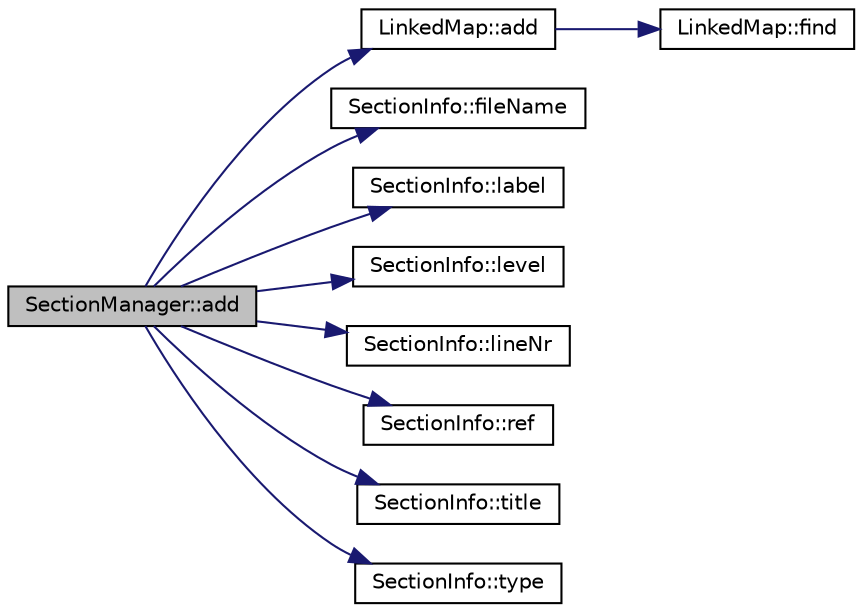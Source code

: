 digraph "SectionManager::add"
{
 // LATEX_PDF_SIZE
  edge [fontname="Helvetica",fontsize="10",labelfontname="Helvetica",labelfontsize="10"];
  node [fontname="Helvetica",fontsize="10",shape=record];
  rankdir="LR";
  Node1 [label="SectionManager::add",height=0.2,width=0.4,color="black", fillcolor="grey75", style="filled", fontcolor="black",tooltip=" "];
  Node1 -> Node2 [color="midnightblue",fontsize="10",style="solid"];
  Node2 [label="LinkedMap::add",height=0.2,width=0.4,color="black", fillcolor="white", style="filled",URL="$classLinkedMap.html#acddca8cb09f114936f6b80276f2c9c1b",tooltip=" "];
  Node2 -> Node3 [color="midnightblue",fontsize="10",style="solid"];
  Node3 [label="LinkedMap::find",height=0.2,width=0.4,color="black", fillcolor="white", style="filled",URL="$classLinkedMap.html#ad7659775b7de962b4fe0921456baf4f4",tooltip=" "];
  Node1 -> Node4 [color="midnightblue",fontsize="10",style="solid"];
  Node4 [label="SectionInfo::fileName",height=0.2,width=0.4,color="black", fillcolor="white", style="filled",URL="$classSectionInfo.html#a84093d8cc48b4734f6e603de33d398d5",tooltip=" "];
  Node1 -> Node5 [color="midnightblue",fontsize="10",style="solid"];
  Node5 [label="SectionInfo::label",height=0.2,width=0.4,color="black", fillcolor="white", style="filled",URL="$classSectionInfo.html#a3028bd10d3288ef120bd833e0ebc57ab",tooltip=" "];
  Node1 -> Node6 [color="midnightblue",fontsize="10",style="solid"];
  Node6 [label="SectionInfo::level",height=0.2,width=0.4,color="black", fillcolor="white", style="filled",URL="$classSectionInfo.html#afbf60bb783ce4f773fbb77a59106d0db",tooltip=" "];
  Node1 -> Node7 [color="midnightblue",fontsize="10",style="solid"];
  Node7 [label="SectionInfo::lineNr",height=0.2,width=0.4,color="black", fillcolor="white", style="filled",URL="$classSectionInfo.html#a913ddc11cbf4d2e8433da4974c54543b",tooltip=" "];
  Node1 -> Node8 [color="midnightblue",fontsize="10",style="solid"];
  Node8 [label="SectionInfo::ref",height=0.2,width=0.4,color="black", fillcolor="white", style="filled",URL="$classSectionInfo.html#a56019937eddafde2ba6df46dff4e1bef",tooltip=" "];
  Node1 -> Node9 [color="midnightblue",fontsize="10",style="solid"];
  Node9 [label="SectionInfo::title",height=0.2,width=0.4,color="black", fillcolor="white", style="filled",URL="$classSectionInfo.html#ac6aefd1d628bbdb94dc3b8e176a72f9b",tooltip=" "];
  Node1 -> Node10 [color="midnightblue",fontsize="10",style="solid"];
  Node10 [label="SectionInfo::type",height=0.2,width=0.4,color="black", fillcolor="white", style="filled",URL="$classSectionInfo.html#ad3818ca1a9c067d97176dcbaf7022d9e",tooltip=" "];
}
